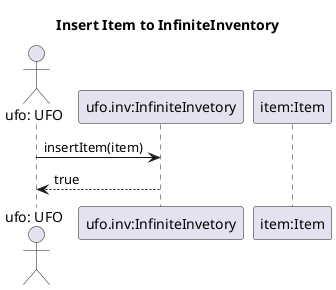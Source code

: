 @startuml


title Insert Item to InfiniteInventory

actor ufo as "ufo: UFO"

participant inv as "ufo.inv:InfiniteInvetory"
participant item as "item:Item"

ufo -> inv: insertItem(item)

inv --> ufo : true

@enduml